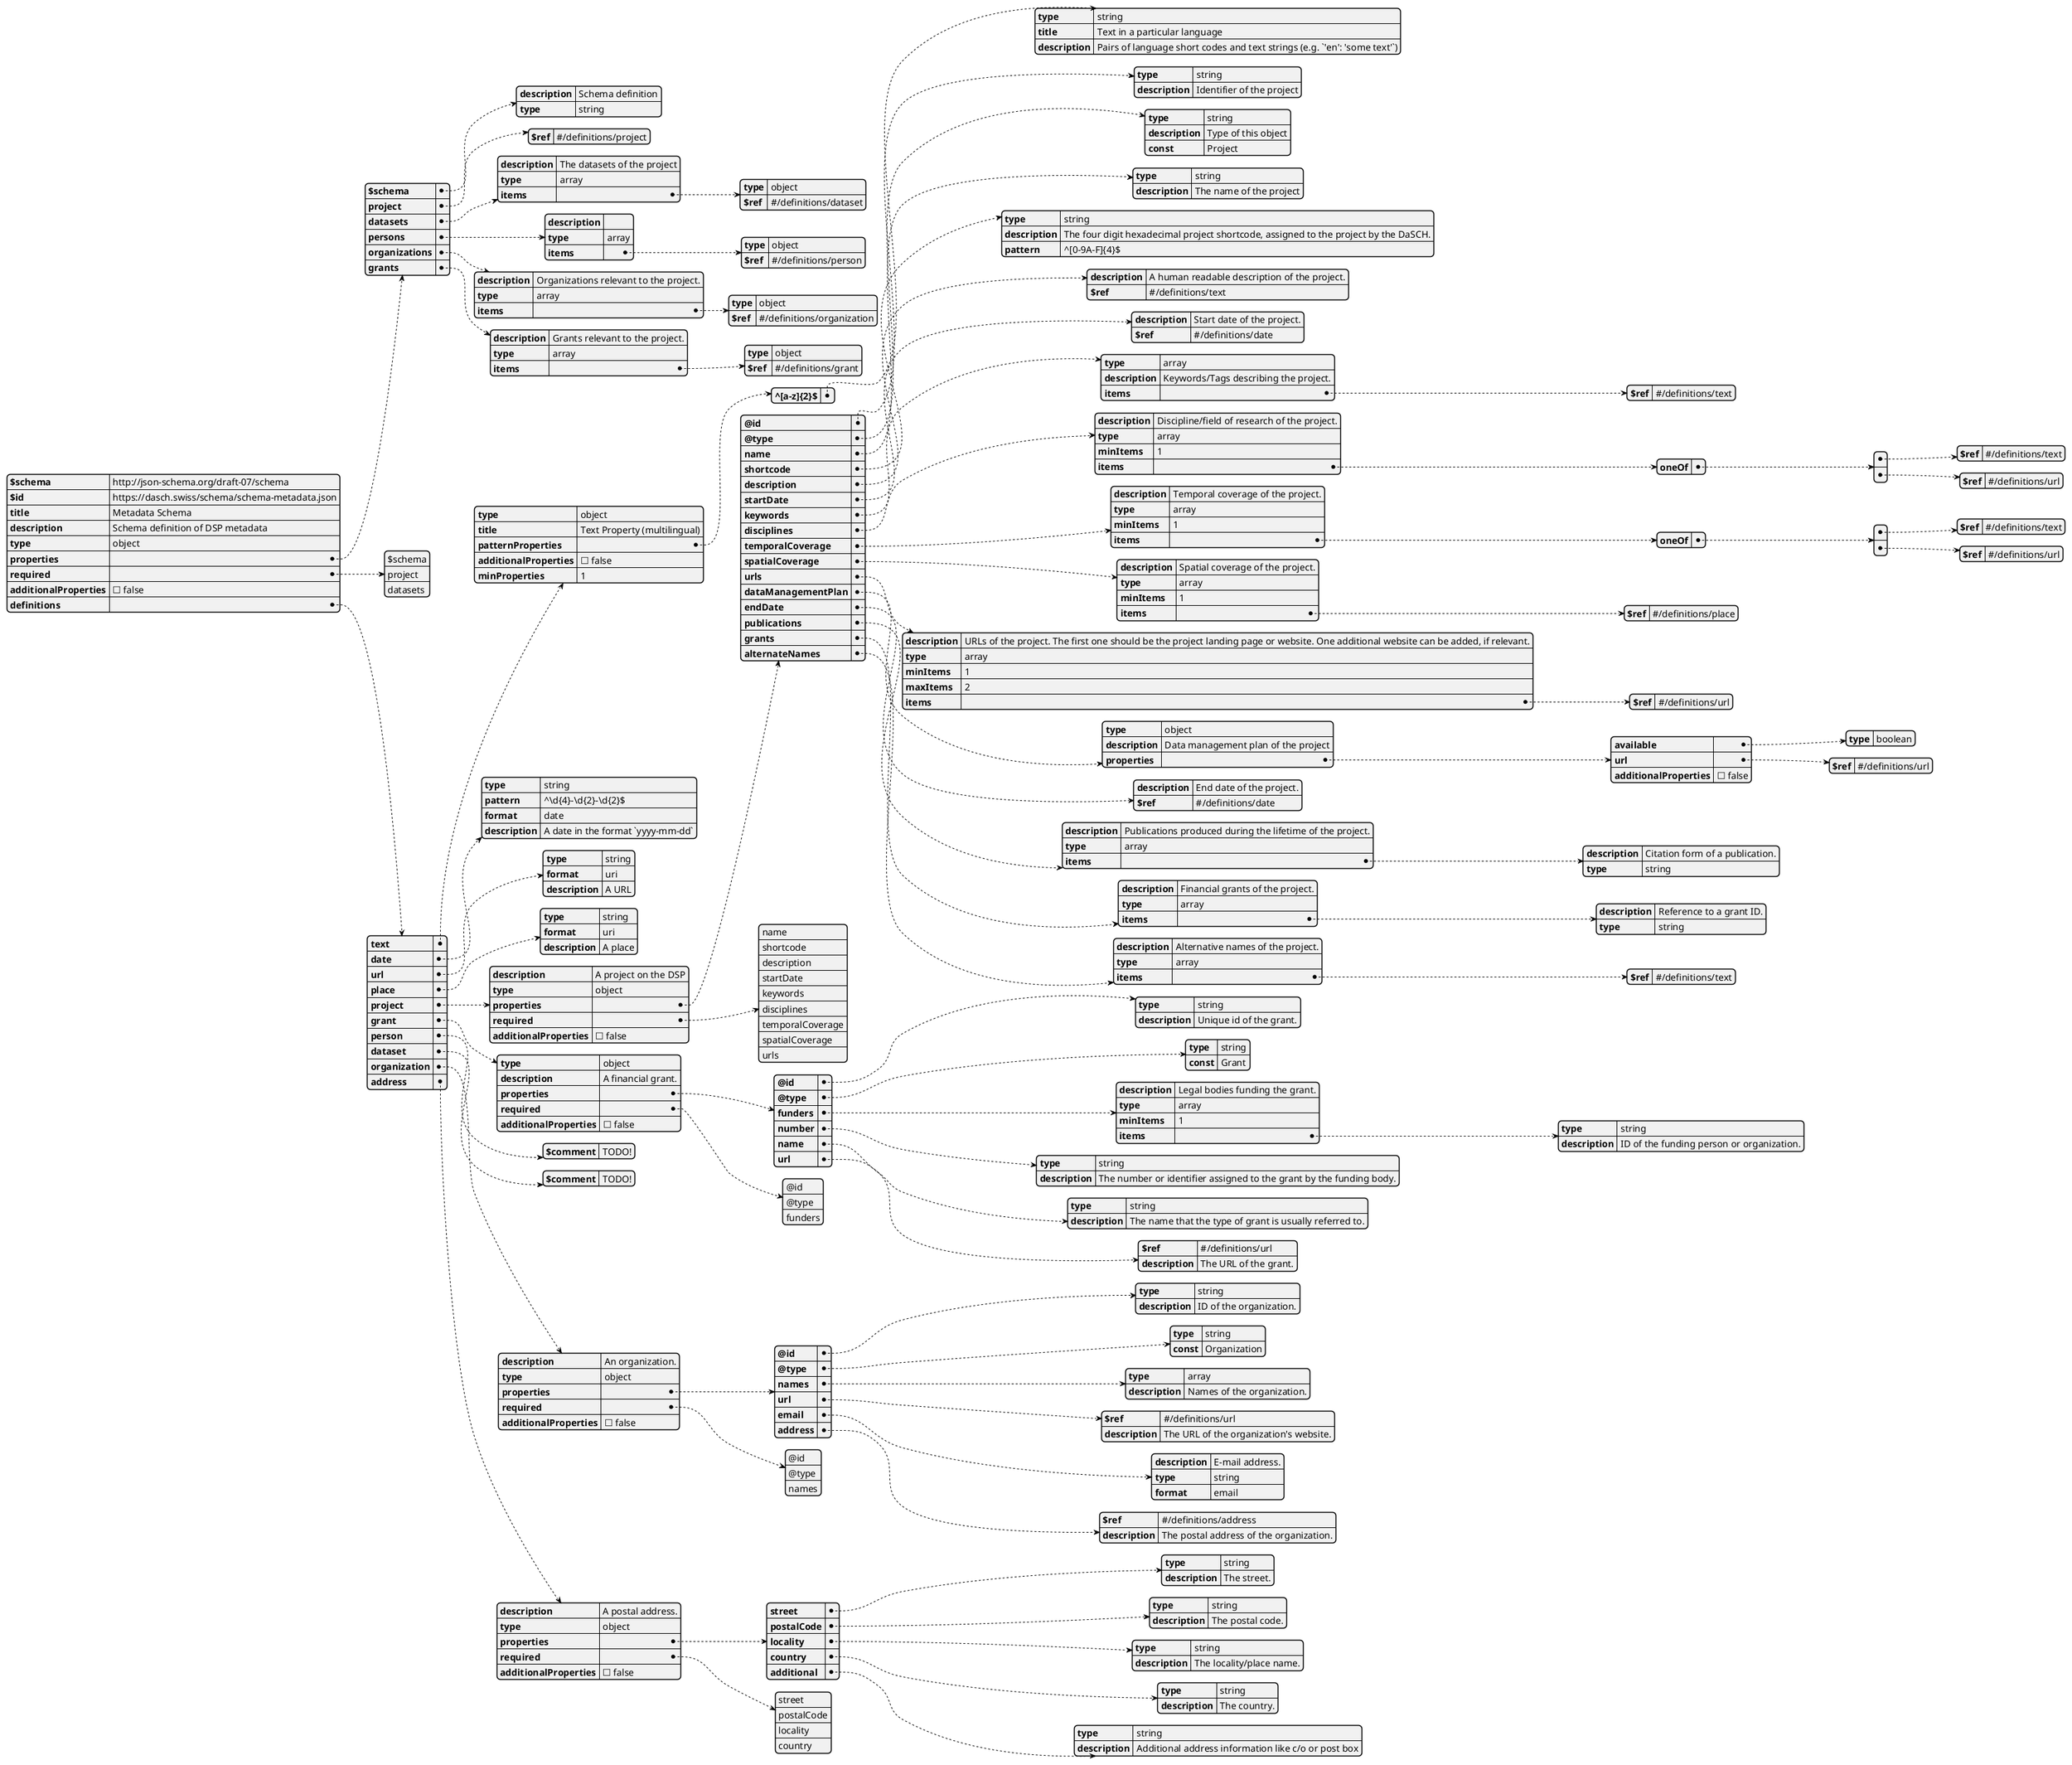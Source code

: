 @startjson API-Example

{
  "$schema": "http://json-schema.org/draft-07/schema",
  "$id": "https://dasch.swiss/schema/schema-metadata.json",
  "title": "Metadata Schema",
  "description": "Schema definition of DSP metadata",
  "type": "object",
  "properties": {
    "$schema": {
      "description": "Schema definition",
      "type": "string"
    },
    "project": {
      "$ref": "#/definitions/project"
    },
    "datasets": {
      "description": "The datasets of the project",
      "type": "array",
      "items": {
        "type": "object",
        "$ref": "#/definitions/dataset"
      }
    },
    "persons": {
      "description": "",
      "type": "array",
      "items": {
        "type": "object",
        "$ref": "#/definitions/person"
      }
    },
    "organizations": {
      "description": "Organizations relevant to the project.",
      "type": "array",
      "items": {
        "type": "object",
        "$ref": "#/definitions/organization"
      }
    },
    "grants": {
      "description": "Grants relevant to the project.",
      "type": "array",
      "items": {
        "type": "object",
        "$ref": "#/definitions/grant"
      }
    }
  },
  "required": [
    "$schema",
    "project",
    "datasets"
  ],
  "additionalProperties": false,
  "definitions": {
    "text": {
      "type": "object",
      "title": "Text Property (multilingual)",
      "patternProperties": {
        "^[a-z]{2}$": {
          "type": "string",
          "title": "Text in a particular language",
          "description": "Pairs of language short codes and text strings (e.g. `'en': 'some text'`)"
        }
      },
      "additionalProperties": false,
      "minProperties": 1
    },
    "date": {
      "type": "string",
      "pattern": "^\\d{4}-\\d{2}-\\d{2}$",
      "format": "date",
      "description": "A date in the format `yyyy-mm-dd`"
    },
    "url": {
      "type": "string",
      "format": "uri",
      "description": "A URL"
    },
    "place": {
      "type": "string",
      "format": "uri",
      "description": "A place"
    },
    "project": {
      "description": "A project on the DSP",
      "type": "object",
      "properties": {
        "@id": {
          "type": "string",
          "description": "Identifier of the project"
        },
        "@type": {
          "type": "string",
          "description": "Type of this object",
          "const": "Project"
        },
        "name": {
          "type": "string",
          "description": "The name of the project"
        },
        "shortcode": {
          "type": "string",
          "description": "The four digit hexadecimal project shortcode, assigned to the project by the DaSCH.",
          "pattern": "^[0-9A-F]{4}$"
        },
        "description": {
          "description": "A human readable description of the project.",
          "$ref": "#/definitions/text"
        },
        "startDate": {
          "description": "Start date of the project.",
          "$ref": "#/definitions/date"
        },
        "keywords": {
          "type": "array",
          "description": "Keywords/Tags describing the project.",
          "items": {
            "$ref": "#/definitions/text"
          }
        },
        "disciplines": {
          "description": "Discipline/field of research of the project.",
          "type": "array",
          "minItems": 1,
          "items": {
            "oneOf": [
              {
                "$ref": "#/definitions/text"
              },
              {
                "$ref": "#/definitions/url"
              }
            ]
          }
        },
        "temporalCoverage": {
          "description": "Temporal coverage of the project.",
          "type": "array",
          "minItems": 1,
          "items": {
            "oneOf": [
              {
                "$ref": "#/definitions/text"
              },
              {
                "$ref": "#/definitions/url"
              }
            ]
          }
        },
        "spatialCoverage": {
          "description": "Spatial coverage of the project.",
          "type": "array",
          "minItems": 1,
          "items": {
            "$ref": "#/definitions/place"
          }
        },
        "urls": {
          "description": "URLs of the project. The first one should be the project landing page or website. One additional website can be added, if relevant.",
          "type": "array",
          "minItems": 1,
          "maxItems": 2,
          "items": {
            "$ref": "#/definitions/url"
          }
        },
        "dataManagementPlan": {
          "type": "object",
          "description": "Data management plan of the project",
          "properties": {
            "available": {
              "type": "boolean"
            },
            "url": {
              "$ref": "#/definitions/url"
            },
            "additionalProperties": false
          }
        },
        "endDate": {
          "description": "End date of the project.",
          "$ref": "#/definitions/date"
        },
        "publications": {
          "description": "Publications produced during the lifetime of the project.",
          "type": "array",
          "items": {
            "description": "Citation form of a publication.",
            "type":"string"
          }
        },
        "grants": {
          "description": "Financial grants of the project.",
          "type":"array",
          "items": {
            "description": "Reference to a grant ID.",
            "type":"string"
          }
        },
        "alternateNames": {
          "description": "Alternative names of the project.",
          "type":"array",
          "items": {
            "$ref": "#/definitions/text"
          }
        }
      },
      "required": [
        "name",
        "shortcode",
        "description",
        "startDate",
        "keywords",
        "disciplines",
        "temporalCoverage",
        "spatialCoverage",
        "urls"
      ],
      "additionalProperties": false
    },
    "grant": {
      "type":"object",
      "description": "A financial grant.",
      "properties": {
        "@id": {
          "type": "string",
          "description": "Unique id of the grant."
        },
        "@type": {
          "type":"string",
          "const": "Grant"
        },
        "funders": {
          "description": "Legal bodies funding the grant.",
          "type":"array",
          "minItems":1,
          "items": {
            "type":"string",
            "description": "ID of the funding person or organization."
          }
        },
        "number": {
          "type": "string",
          "description": "The number or identifier assigned to the grant by the funding body."
        },
        "name": {
          "type": "string",
          "description": "The name that the type of grant is usually referred to."
        },
        "url": {
          "$ref": "#/definitions/url",
          "description": "The URL of the grant."
        }
      },
      "required": [
        "@id",
        "@type",
        "funders"
      ],
      "additionalProperties": false
    },
    "person": {
      "$comment": "TODO!"
    },
    "dataset": {
      "$comment": "TODO!"
    },
    "organization": {
      "description": "An organization.",
      "type":"object",
      "properties": {
        "@id": {
          "type": "string",
          "description": "ID of the organization."
        },
        "@type": {
          "type":"string",
          "const": "Organization"
        },
        "names": {
          "type": "array",
          "description": "Names of the organization."
        },
        "url": {
          "$ref": "#/definitions/url",
          "description": "The URL of the organization's website."
        },
        "email": {
          "description": "E-mail address.",
          "type": "string",
          "format": "email"
        },
        "address": {
          "$ref": "#/definitions/address",
          "description": "The postal address of the organization."
        }
      },
      "required": [
        "@id",
        "@type",
        "names"
      ],
      "additionalProperties": false
    },
    "address": {
      "description": "A postal address.",
      "type":"object",
      "properties": {
        "street": {
          "type":"string",
          "description": "The street."
        },
        "postalCode":{
          "type":"string",
          "description": "The postal code."
        },
        "locality": {
          "type":"string",
          "description": "The locality/place name."
        },
        "country": {
          "type":"string",
          "description": "The country."
        },
        "additional": {
          "type":"string",
          "description": "Additional address information like c/o or post box"
        }
      },
      "required": [
        "street",
        "postalCode",
        "locality",
        "country"
      ],
      "additionalProperties": false
    }
  }
}


@endjson
